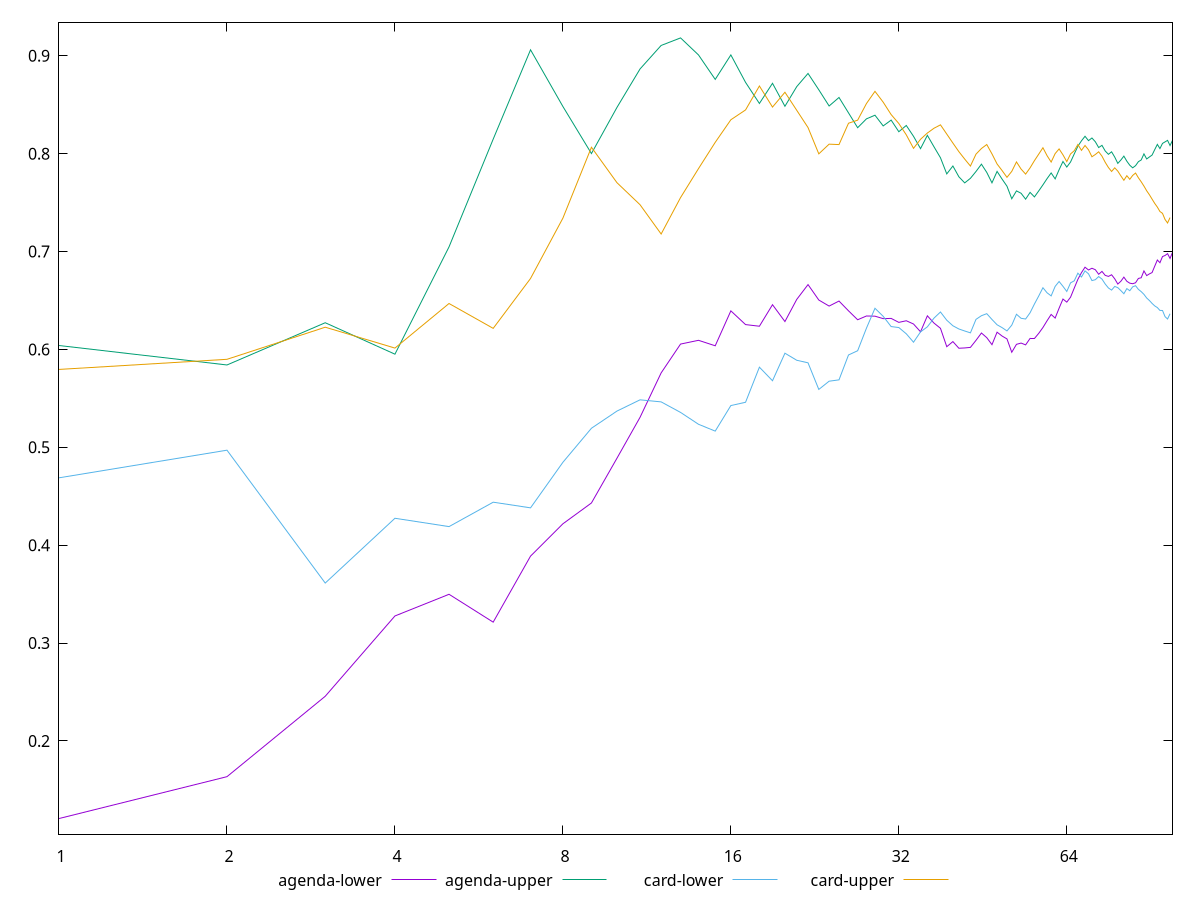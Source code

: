reset

$agendaLower <<EOF
0 0.24914923492488072
1 0.12074339330562753
2 0.16350043470230868
3 0.24563468367898084
4 0.32769115122202297
5 0.349836126245319
6 0.3213582890055934
7 0.3888424196599489
8 0.4218570033169783
9 0.443126608778802
10 0.48885386478598447
11 0.5306787704455442
12 0.5760279455771183
13 0.6054632598547754
14 0.6093107324145572
15 0.6037161228720136
16 0.6394084913986076
17 0.6253696489363206
18 0.6237007726369275
19 0.6456834310500549
20 0.6284823890523993
21 0.6511119136025794
22 0.6662357530929088
23 0.6504701281872305
24 0.6442860610642707
25 0.6494216036165565
26 0.6394298406932614
27 0.6303106672503739
28 0.6341609889232858
29 0.6339701965561424
30 0.6314472322244601
31 0.631694802873444
32 0.6276315469584383
33 0.6292857822100217
34 0.6259788282855147
35 0.6180164844523983
36 0.6343273345401621
37 0.6269100442858765
38 0.6215763605267353
39 0.6027964474400274
40 0.6080013321689222
41 0.6012011382989534
42 0.6015138393507514
43 0.6020866664471899
44 0.6092682650688918
45 0.6167735426516634
46 0.61202451197859
47 0.6048566743225261
48 0.617603395661711
49 0.6136748642456832
50 0.6107497692976899
51 0.5971093435787863
52 0.6052014593348529
53 0.6064790445039603
54 0.6046514033698399
55 0.6112039434162466
56 0.6111419727615863
57 0.6164075548962136
58 0.6223904505418516
59 0.6292984986263256
60 0.6357391240533968
61 0.6320325671841848
62 0.642144835951481
63 0.6514792297881205
64 0.6483319539618188
65 0.6533530245558128
66 0.6626142832772243
67 0.6716363937447747
68 0.678461545925315
69 0.683991280458907
70 0.6811630217185907
71 0.6829244558623303
72 0.681451177983234
73 0.6767745048493081
74 0.6797171014693816
75 0.6756280039913047
76 0.674616887931223
77 0.6762637037573374
78 0.6721396340118732
79 0.666784320986328
80 0.6696441902227213
81 0.6738597709187586
82 0.6696060757286729
83 0.6676801802833462
84 0.6671309002531955
85 0.6681178909335681
86 0.6725230937912252
87 0.6732013531793102
88 0.680203139850577
89 0.6754298038971717
90 0.6771646386046234
91 0.678526963740611
92 0.685037979642616
93 0.6913561480759511
94 0.6886038225733603
95 0.6948579278230858
96 0.6959680747259626
97 0.6978414660074412
98 0.6929712975802338
99 0.6991643494071762
EOF

$agendaUpper <<EOF
0 0.24914923492488072
1 0.6039745131239205
2 0.5841167929846082
3 0.6272597271402243
4 0.595134922574189
5 0.7047172845335065
6 0.8148097446488863
7 0.9061068874819556
8 0.8481943848351917
9 0.8001212687232488
10 0.8472467923599275
11 0.8865669322246652
12 0.910574496763373
13 0.9182624174206978
14 0.9008607339335546
15 0.8758766227494881
16 0.9008866951853471
17 0.8728357287656759
18 0.8512825157179127
19 0.8718897012450694
20 0.848417800547255
21 0.8685105817904317
22 0.881958980942871
23 0.8652550416945759
24 0.8487057018566038
25 0.8574090816322282
26 0.8416772540695497
27 0.8265133369373817
28 0.8355819210987996
29 0.8392964709508404
30 0.8283402304292086
31 0.8342999026862067
32 0.8224110250879674
33 0.8288053545894349
34 0.8177358950125299
35 0.805138774464653
36 0.8187313323075345
37 0.8070014576281427
38 0.79582403117105
39 0.7793143746608382
40 0.7873990325277962
41 0.7763704590164032
42 0.7701447123248503
43 0.7748124180999513
44 0.7817860958325534
45 0.7892614806399711
46 0.7808463686482122
47 0.7701911901534637
48 0.781868004535398
49 0.774030065705139
50 0.7667731775601986
51 0.7539374171302092
52 0.7619712510294696
53 0.7595361986565625
54 0.7534912491851945
55 0.760447210118151
56 0.7558149304392847
57 0.7619298652701834
58 0.7681340743405569
59 0.7745067906135571
60 0.7803054652210452
61 0.7742254532873093
62 0.7835794210754234
63 0.7920201444496624
64 0.7863227585195828
65 0.7914889549099313
66 0.7996943126974979
67 0.807630862656324
68 0.8131186864184322
69 0.8177590438243221
70 0.8133097672226663
71 0.816006769724461
72 0.8121652219036166
73 0.8062439133616959
74 0.8085015031897286
75 0.8027136435058166
76 0.7993514701555028
77 0.8018898456301442
78 0.7964982172904839
79 0.7900610153927259
80 0.7934976307181754
81 0.7974935760783126
82 0.7922889854556244
83 0.788170961206964
84 0.7855303961513904
85 0.787733078011281
86 0.7918028255427954
87 0.7935441844030706
88 0.799761011298993
89 0.7945838566737099
90 0.7966180830075243
91 0.7985666389693611
92 0.804139958675415
93 0.809473272358272
94 0.8051895676835675
95 0.8104868683433986
96 0.8120225956424477
97 0.8135862150429887
98 0.8083030437833298
99 0.8135756910107987
EOF

$cardLower <<EOF
0 0.4796676347913351
1 0.46883787049145975
2 0.497066846544255
3 0.3613044397411819
4 0.4274881302406314
5 0.4189752980891796
6 0.4439190296625618
7 0.43813834339677676
8 0.48468492851414724
9 0.5194569866888132
10 0.5370195485617064
11 0.5485031700669629
12 0.5464010428061106
13 0.5356462741444105
14 0.5235215035500418
15 0.5165382773087636
16 0.542651269385143
17 0.5460159796552146
18 0.5818549819269698
19 0.567995193054627
20 0.5961372176877408
21 0.5889193819753467
22 0.5863149765280143
23 0.5591287845333708
24 0.5675320337459033
25 0.5689054331572774
26 0.5943260214227938
27 0.5986710260752396
28 0.6217540050268971
29 0.6420323601956012
30 0.6338330876616661
31 0.6233506715628908
32 0.6223502677371694
33 0.6159651561125185
34 0.6073668605007676
35 0.6179295336155626
36 0.6230752902692072
37 0.6319853801326856
38 0.6382362958221085
39 0.6298360744589266
40 0.624166373689221
41 0.6208916799353337
42 0.6188244116654424
43 0.6169299220077463
44 0.6307075639052299
45 0.634446775421948
46 0.6365213955267799
47 0.6306082430872362
48 0.6251657866829751
49 0.6222781419119437
50 0.6189173660406789
51 0.624796056202702
52 0.6359231859832601
53 0.6317983806641236
54 0.6310775317646306
55 0.6374179699478568
56 0.6463905942053229
57 0.6545742940522465
58 0.6630301039865649
59 0.6578464520499119
60 0.6546859774509961
61 0.6643903288033812
62 0.6694013218632239
63 0.664446833485014
64 0.6592135910952583
65 0.6680157162087124
66 0.6700750175662521
67 0.6779109626010421
68 0.6740052289518754
69 0.6802393143236549
70 0.6772352771150175
71 0.6703284842116904
72 0.671225769771939
73 0.6744401819806011
74 0.671886849067506
75 0.6668243775795969
76 0.6627740120932271
77 0.6606084467229695
78 0.6643575153467784
79 0.6631007354704734
80 0.6600970783682261
81 0.6569015852235575
82 0.6621440291491492
83 0.6599742317739725
84 0.6639500265734103
85 0.6651081462785676
86 0.6613560452862712
87 0.6590539734722568
88 0.6562496908766777
89 0.6525081624220762
90 0.6499637852379692
91 0.6469943072947287
92 0.6444590249910228
93 0.6427581257691272
94 0.639831854933218
95 0.6397827813512809
96 0.6334881529666406
97 0.6310765810273686
98 0.6364507849008018
EOF

$cardUpper <<EOF
0 0.4796676347913351
1 0.5795627008579736
2 0.5899043785232924
3 0.6226954424011781
4 0.6013592337006979
5 0.6469109781842728
6 0.6215111214913575
7 0.6724942373363101
8 0.7341308681511844
9 0.8065492260502434
10 0.7703402244552644
11 0.7478113821835883
12 0.7178971371576857
13 0.755107922808605
14 0.7847456241252198
15 0.8115591600677162
16 0.8346427395703723
17 0.8446876577360458
18 0.8691403548962371
19 0.8475966846840643
20 0.8627396494476401
21 0.8442786788062524
22 0.8266718943468055
23 0.7997980978592181
24 0.809713474760362
25 0.8092803011006897
26 0.8310979222957072
27 0.8342205099914027
28 0.8512302525346739
29 0.8636716641259329
30 0.8526049200656075
31 0.8399400108814113
32 0.8308090487779792
33 0.8192318277017369
34 0.8054544713806053
35 0.8147050364473558
36 0.8210993319356696
37 0.8259804346093105
38 0.8294520372264401
39 0.8200164612240295
40 0.8108189000908009
41 0.8020521451092848
42 0.7944476104062277
43 0.7873342294700963
44 0.7994910750028005
45 0.8052658109059245
46 0.8093329767228021
47 0.7997761589285677
48 0.7894561155196907
49 0.7827635126251441
50 0.7758136291377783
51 0.78189989546729
52 0.7915509886371155
53 0.7842588287217551
54 0.7791220397340405
55 0.7854818434494137
56 0.7928704269990371
57 0.799503385675346
58 0.8060508232471235
59 0.7979404820607683
60 0.7914274865648097
61 0.8000716334146856
62 0.8048477564807123
63 0.7987911153849983
64 0.7918631226029733
65 0.799729056624082
66 0.8030073071301472
67 0.8093669579477895
68 0.8033705677324992
69 0.808360489497727
70 0.8039308297085798
71 0.7968309779867507
72 0.7991472313651506
73 0.8019086593665262
74 0.7974727871380342
75 0.7911473053537345
76 0.7858436725707514
77 0.7818163804454096
78 0.7855291788861578
79 0.7821550195476992
80 0.7772996315754748
81 0.7728011432014551
82 0.7774869902796007
83 0.7737825694935236
84 0.7777714112418309
85 0.7801939804819124
86 0.7753767860230192
87 0.7712935730741258
88 0.7668634975465196
89 0.7620511426208306
90 0.7580234168683977
91 0.753570206987192
92 0.7491774474189375
93 0.7454243091923357
94 0.7408881187960943
95 0.7389943550129987
96 0.73277907022891
97 0.7291774363787829
98 0.7346828722424882
EOF

set key outside below
set xrange [1:99]
set yrange [0.10479301282332612:0.9342127979029992]
set trange [0.10479301282332612:0.9342127979029992]
set logscale x 2
set terminal svg size 640, 560 enhanced background rgb 'white'
set output "reports/report_00027_2021-02-24T12-40-31.850Z/meta/scoreEstimate/comparison/sorted/1_vs_2.svg"

plot $agendaLower title "agenda-lower" with line, \
     $agendaUpper title "agenda-upper" with line, \
     $cardLower title "card-lower" with line, \
     $cardUpper title "card-upper" with line

reset
